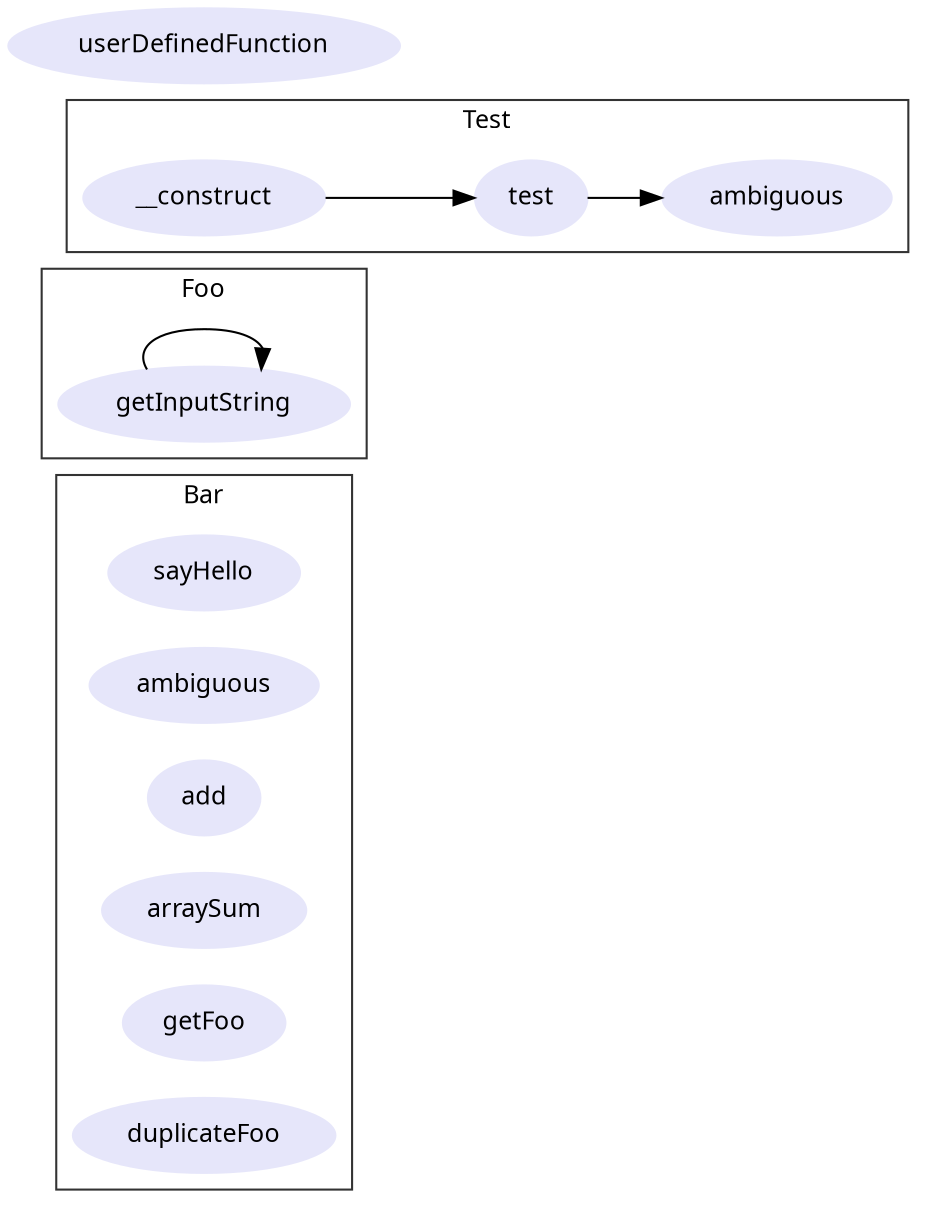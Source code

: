 digraph G {
	graph [fontname=Verdana, fontsize=12, rankdir=LR];
	node [label="\N"];
	graph [bb="0,0,446,594"];
	subgraph cluster_Bar {
		graph [label=Bar,
			color=gray20,
			lp="95,388",
			bb="24,54,166,400"];
		"Bar::sayHello()" [label=sayHello, fontname=Verdana, fontsize=12, style=filled, color=lavender, shape=ellipse, pos="95,350", width="1.28", height="0.50"];
		"Bar::ambiguous()" [label=ambiguous, fontname=Verdana, fontsize=12, style=filled, color=lavender, shape=ellipse, pos="95,296", width="1.53", height="0.50"];
		"Bar::add($x, $y)" [label=add, fontname=Verdana, fontsize=12, style=filled, color=lavender, shape=ellipse, pos="95,242", width="0.75", height="0.50"];
		"Bar::arraySum($array)" [label=arraySum, fontname=Verdana, fontsize=12, style=filled, color=lavender, shape=ellipse, pos="95,188", width="1.36", height="0.50"];
		"Bar::getFoo()" [label=getFoo, fontname=Verdana, fontsize=12, style=filled, color=lavender, shape=ellipse, pos="95,134", width="1.08", height="0.50"];
		"Bar::duplicateFoo($inputFoo)" [label=duplicateFoo, fontname=Verdana, fontsize=12, style=filled, color=lavender, shape=ellipse, pos="95,80", width="1.75", height="0.50"];
	}
	subgraph cluster_Foo {
		graph [label=Foo,
			color=gray20,
			lp="95,490",
			bb="16,408,174,502"];
		"Foo::getInputString()" [label=getInputString, fontname=Verdana, fontsize=12, style=filled, color=lavender, shape=ellipse, pos="95,434", width="1.94", height="0.50"];
		"Foo::getInputString()" -> "Foo::getInputString()" [pos="e,122,451 68,451 61,461 71,470 95,470 110,470 120,466 123,461"];
	}
	subgraph cluster_Test {
		graph [label=Test,
			color=gray20,
			lp="233,574",
			bb="28,510,438,586"];
		"Test::__construct()" [label=__construct, fontname=Verdana, fontsize=12, style=filled, color=lavender, shape=ellipse, pos="95,536", width="1.61", height="0.50"];
		"Test::test($nix, $ar, &$ref, $std, $na, $opt, $def)" [label=test, fontname=Verdana, fontsize=12, style=filled, color=lavender, shape=ellipse, pos="254,536", width="0.75", height="0.50"];
		"Test::ambiguous()" [label=ambiguous, fontname=Verdana, fontsize=12, style=filled, color=lavender, shape=ellipse, pos="374,536", width="1.53", height="0.50"];
		"Test::__construct()" -> "Test::test($nix, $ar, &$ref, $std, $na, $opt, $def)" [pos="e,226,536 154,536 175,536 197,536 216,536"];
		"Test::test($nix, $ar, &$ref, $std, $na, $opt, $def)" -> "Test::ambiguous()" [pos="e,318,536 282,536 290,536 299,536 308,536"];
	}
	"userDefinedFunction($nix, $ar, &$ref, $std, $na, $opt, $def)" [label=userDefinedFunction, fontname=Verdana, fontsize=12, style=filled, color=lavender, shape=ellipse, pos="95,26", width="2.61", height="0.50"];
}
